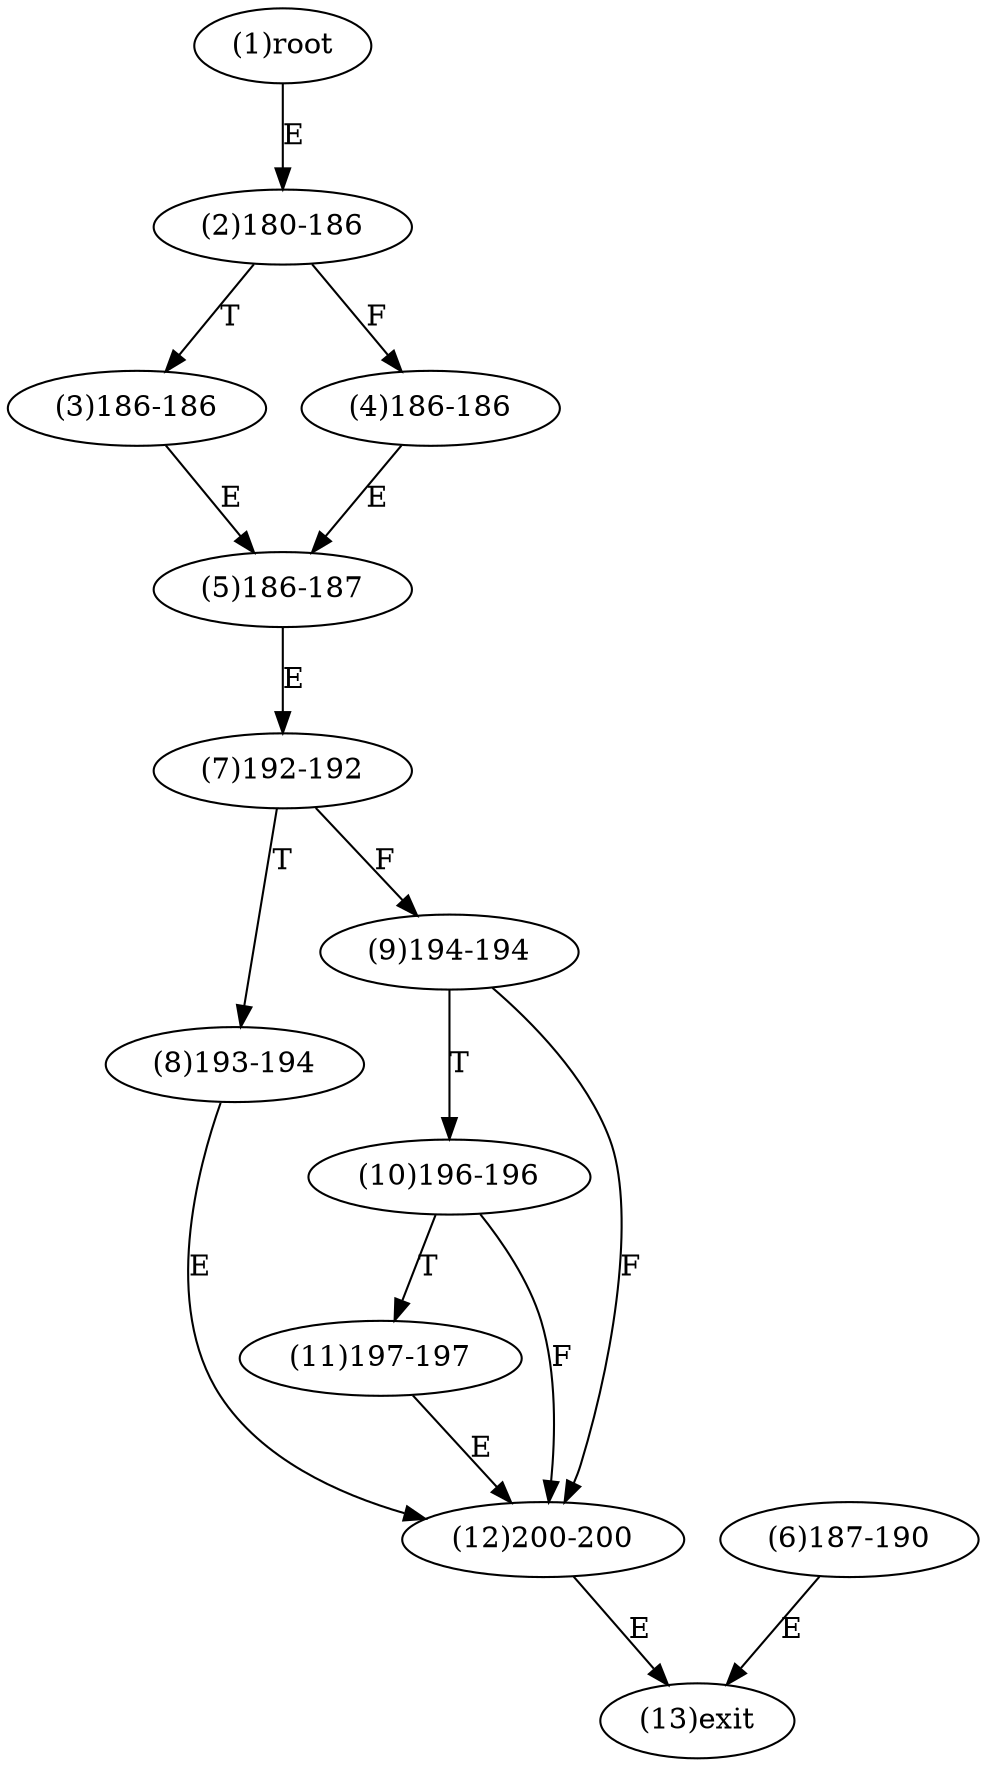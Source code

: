 digraph "" { 
1[ label="(1)root"];
2[ label="(2)180-186"];
3[ label="(3)186-186"];
4[ label="(4)186-186"];
5[ label="(5)186-187"];
6[ label="(6)187-190"];
7[ label="(7)192-192"];
8[ label="(8)193-194"];
9[ label="(9)194-194"];
10[ label="(10)196-196"];
11[ label="(11)197-197"];
12[ label="(12)200-200"];
13[ label="(13)exit"];
1->2[ label="E"];
2->4[ label="F"];
2->3[ label="T"];
3->5[ label="E"];
4->5[ label="E"];
5->7[ label="E"];
6->13[ label="E"];
7->9[ label="F"];
7->8[ label="T"];
8->12[ label="E"];
9->12[ label="F"];
9->10[ label="T"];
10->12[ label="F"];
10->11[ label="T"];
11->12[ label="E"];
12->13[ label="E"];
}
